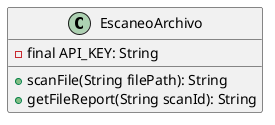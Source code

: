 @startuml
class EscaneoArchivo{

	- final API_KEY: String
	+ scanFile(String filePath): String
	+ getFileReport(String scanId): String
}
@enduml
